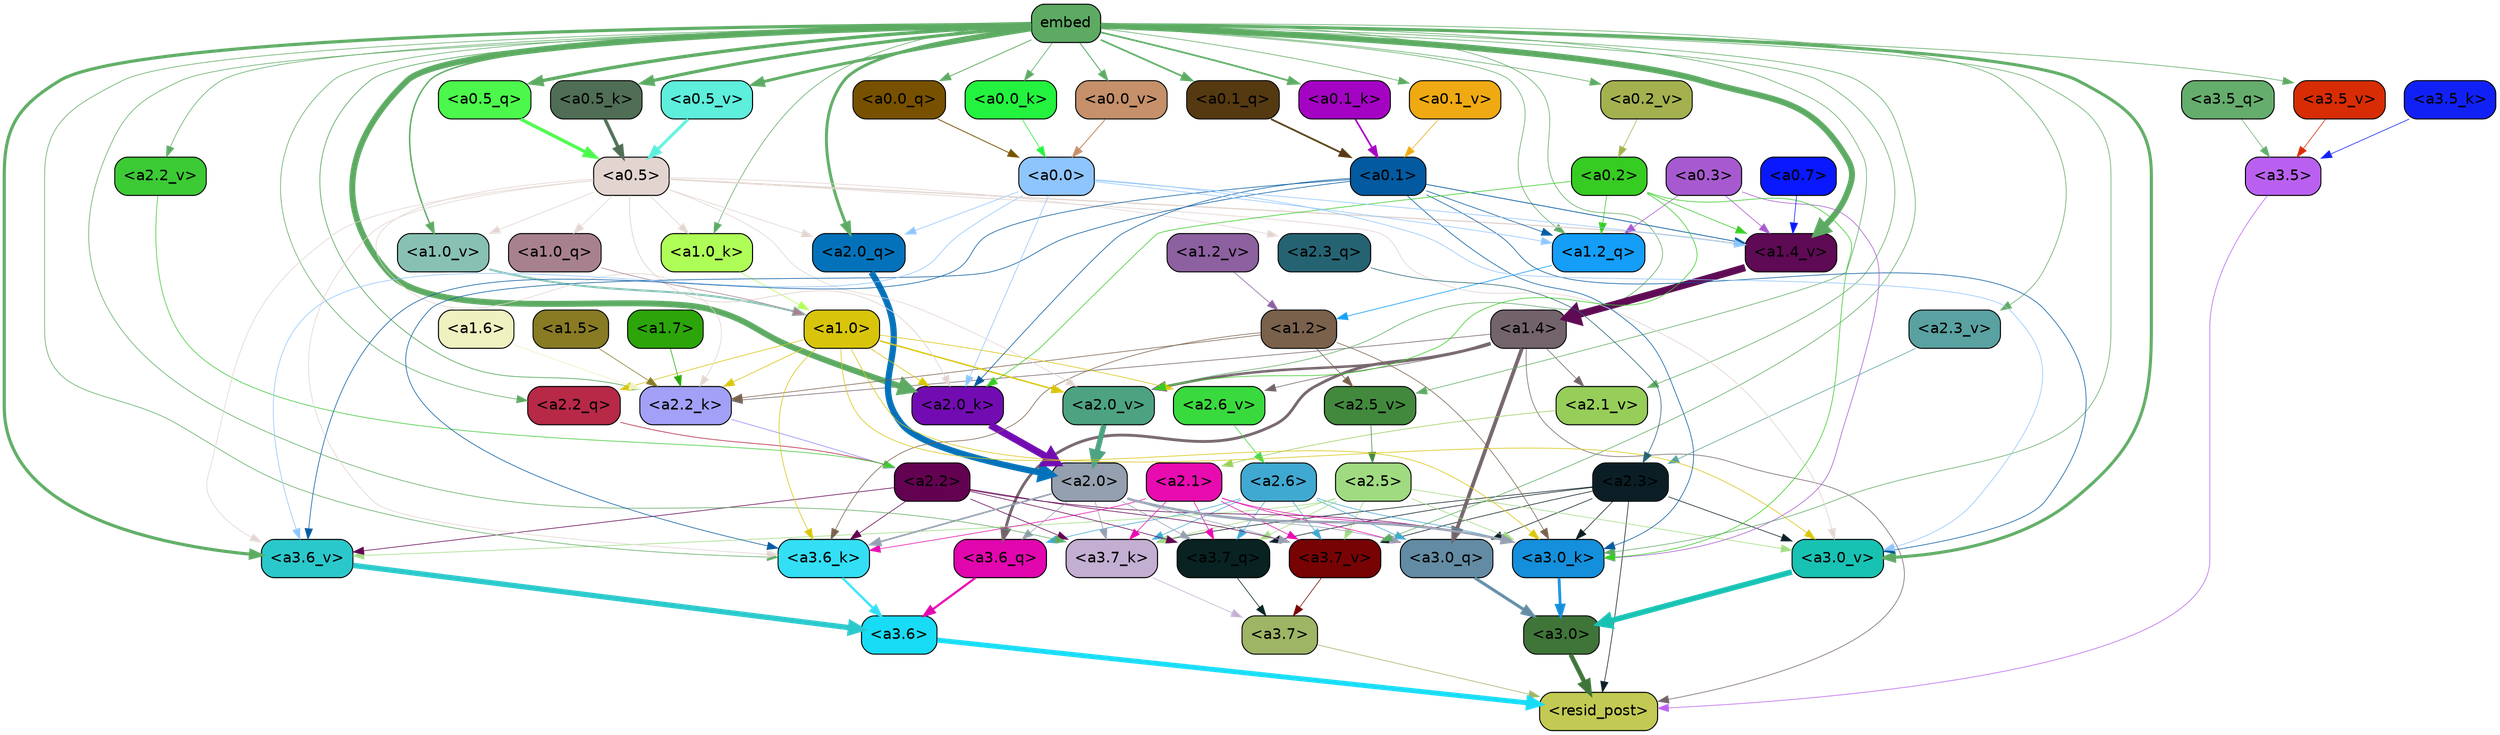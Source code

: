 strict digraph "" {
	graph [bgcolor=transparent,
		layout=dot,
		overlap=false,
		splines=true
	];
	"<a3.7>"	[color=black,
		fillcolor="#9eb566",
		fontname=Helvetica,
		shape=box,
		style="filled, rounded"];
	"<resid_post>"	[color=black,
		fillcolor="#c2ca53",
		fontname=Helvetica,
		shape=box,
		style="filled, rounded"];
	"<a3.7>" -> "<resid_post>"	[color="#9eb566",
		penwidth=0.6];
	"<a3.6>"	[color=black,
		fillcolor="#18dbf5",
		fontname=Helvetica,
		shape=box,
		style="filled, rounded"];
	"<a3.6>" -> "<resid_post>"	[color="#18dbf5",
		penwidth=4.670643210411072];
	"<a3.5>"	[color=black,
		fillcolor="#ba60f0",
		fontname=Helvetica,
		shape=box,
		style="filled, rounded"];
	"<a3.5>" -> "<resid_post>"	[color="#ba60f0",
		penwidth=0.6];
	"<a3.0>"	[color=black,
		fillcolor="#3f7539",
		fontname=Helvetica,
		shape=box,
		style="filled, rounded"];
	"<a3.0>" -> "<resid_post>"	[color="#3f7539",
		penwidth=4.246885180473328];
	"<a2.3>"	[color=black,
		fillcolor="#0b1e25",
		fontname=Helvetica,
		shape=box,
		style="filled, rounded"];
	"<a2.3>" -> "<resid_post>"	[color="#0b1e25",
		penwidth=0.6];
	"<a3.7_q>"	[color=black,
		fillcolor="#092222",
		fontname=Helvetica,
		shape=box,
		style="filled, rounded"];
	"<a2.3>" -> "<a3.7_q>"	[color="#0b1e25",
		penwidth=0.6];
	"<a3.0_q>"	[color=black,
		fillcolor="#638ca4",
		fontname=Helvetica,
		shape=box,
		style="filled, rounded"];
	"<a2.3>" -> "<a3.0_q>"	[color="#0b1e25",
		penwidth=0.6];
	"<a3.7_k>"	[color=black,
		fillcolor="#c3afd2",
		fontname=Helvetica,
		shape=box,
		style="filled, rounded"];
	"<a2.3>" -> "<a3.7_k>"	[color="#0b1e25",
		penwidth=0.6];
	"<a3.0_k>"	[color=black,
		fillcolor="#148fdb",
		fontname=Helvetica,
		shape=box,
		style="filled, rounded"];
	"<a2.3>" -> "<a3.0_k>"	[color="#0b1e25",
		penwidth=0.6];
	"<a3.7_v>"	[color=black,
		fillcolor="#770304",
		fontname=Helvetica,
		shape=box,
		style="filled, rounded"];
	"<a2.3>" -> "<a3.7_v>"	[color="#0b1e25",
		penwidth=0.6];
	"<a3.0_v>"	[color=black,
		fillcolor="#18c2b3",
		fontname=Helvetica,
		shape=box,
		style="filled, rounded"];
	"<a2.3>" -> "<a3.0_v>"	[color="#0b1e25",
		penwidth=0.6];
	"<a1.4>"	[color=black,
		fillcolor="#73636b",
		fontname=Helvetica,
		shape=box,
		style="filled, rounded"];
	"<a1.4>" -> "<resid_post>"	[color="#73636b",
		penwidth=0.6];
	"<a3.6_q>"	[color=black,
		fillcolor="#e206ae",
		fontname=Helvetica,
		shape=box,
		style="filled, rounded"];
	"<a1.4>" -> "<a3.6_q>"	[color="#73636b",
		penwidth=2.6487714648246765];
	"<a1.4>" -> "<a3.0_q>"	[color="#73636b",
		penwidth=3.477886103093624];
	"<a2.2_k>"	[color=black,
		fillcolor="#a2a0f7",
		fontname=Helvetica,
		shape=box,
		style="filled, rounded"];
	"<a1.4>" -> "<a2.2_k>"	[color="#73636b",
		penwidth=0.6];
	"<a2.6_v>"	[color=black,
		fillcolor="#39da3e",
		fontname=Helvetica,
		shape=box,
		style="filled, rounded"];
	"<a1.4>" -> "<a2.6_v>"	[color="#73636b",
		penwidth=0.6];
	"<a2.1_v>"	[color=black,
		fillcolor="#97ce59",
		fontname=Helvetica,
		shape=box,
		style="filled, rounded"];
	"<a1.4>" -> "<a2.1_v>"	[color="#73636b",
		penwidth=0.6];
	"<a2.0_v>"	[color=black,
		fillcolor="#4da381",
		fontname=Helvetica,
		shape=box,
		style="filled, rounded"];
	"<a1.4>" -> "<a2.0_v>"	[color="#73636b",
		penwidth=2.3358620405197144];
	"<a3.7_q>" -> "<a3.7>"	[color="#092222",
		penwidth=0.6];
	"<a3.6_q>" -> "<a3.6>"	[color="#e206ae",
		penwidth=2.03758105635643];
	"<a3.5_q>"	[color=black,
		fillcolor="#65ad6c",
		fontname=Helvetica,
		shape=box,
		style="filled, rounded"];
	"<a3.5_q>" -> "<a3.5>"	[color="#65ad6c",
		penwidth=0.6];
	"<a3.0_q>" -> "<a3.0>"	[color="#638ca4",
		penwidth=2.8638100624084473];
	"<a3.7_k>" -> "<a3.7>"	[color="#c3afd2",
		penwidth=0.6];
	"<a3.6_k>"	[color=black,
		fillcolor="#33dff5",
		fontname=Helvetica,
		shape=box,
		style="filled, rounded"];
	"<a3.6_k>" -> "<a3.6>"	[color="#33dff5",
		penwidth=2.174198240041733];
	"<a3.5_k>"	[color=black,
		fillcolor="#1121f5",
		fontname=Helvetica,
		shape=box,
		style="filled, rounded"];
	"<a3.5_k>" -> "<a3.5>"	[color="#1121f5",
		penwidth=0.6];
	"<a3.0_k>" -> "<a3.0>"	[color="#148fdb",
		penwidth=2.6274144649505615];
	"<a3.7_v>" -> "<a3.7>"	[color="#770304",
		penwidth=0.6];
	"<a3.6_v>"	[color=black,
		fillcolor="#2bc8cb",
		fontname=Helvetica,
		shape=box,
		style="filled, rounded"];
	"<a3.6_v>" -> "<a3.6>"	[color="#2bc8cb",
		penwidth=5.002329230308533];
	"<a3.5_v>"	[color=black,
		fillcolor="#d82c05",
		fontname=Helvetica,
		shape=box,
		style="filled, rounded"];
	"<a3.5_v>" -> "<a3.5>"	[color="#d82c05",
		penwidth=0.6];
	"<a3.0_v>" -> "<a3.0>"	[color="#18c2b3",
		penwidth=5.188832879066467];
	"<a2.6>"	[color=black,
		fillcolor="#40a9d1",
		fontname=Helvetica,
		shape=box,
		style="filled, rounded"];
	"<a2.6>" -> "<a3.7_q>"	[color="#40a9d1",
		penwidth=0.6];
	"<a2.6>" -> "<a3.6_q>"	[color="#40a9d1",
		penwidth=0.6];
	"<a2.6>" -> "<a3.0_q>"	[color="#40a9d1",
		penwidth=0.6];
	"<a2.6>" -> "<a3.7_k>"	[color="#40a9d1",
		penwidth=0.6];
	"<a2.6>" -> "<a3.0_k>"	[color="#40a9d1",
		penwidth=0.6];
	"<a2.6>" -> "<a3.7_v>"	[color="#40a9d1",
		penwidth=0.6];
	"<a2.5>"	[color=black,
		fillcolor="#a0db81",
		fontname=Helvetica,
		shape=box,
		style="filled, rounded"];
	"<a2.5>" -> "<a3.7_q>"	[color="#a0db81",
		penwidth=0.6];
	"<a2.5>" -> "<a3.7_k>"	[color="#a0db81",
		penwidth=0.6];
	"<a2.5>" -> "<a3.0_k>"	[color="#a0db81",
		penwidth=0.6];
	"<a2.5>" -> "<a3.7_v>"	[color="#a0db81",
		penwidth=0.6];
	"<a2.5>" -> "<a3.6_v>"	[color="#a0db81",
		penwidth=0.6];
	"<a2.5>" -> "<a3.0_v>"	[color="#a0db81",
		penwidth=0.6];
	"<a2.2>"	[color=black,
		fillcolor="#620251",
		fontname=Helvetica,
		shape=box,
		style="filled, rounded"];
	"<a2.2>" -> "<a3.7_q>"	[color="#620251",
		penwidth=0.6];
	"<a2.2>" -> "<a3.7_k>"	[color="#620251",
		penwidth=0.6];
	"<a2.2>" -> "<a3.6_k>"	[color="#620251",
		penwidth=0.6];
	"<a2.2>" -> "<a3.0_k>"	[color="#620251",
		penwidth=0.6];
	"<a2.2>" -> "<a3.7_v>"	[color="#620251",
		penwidth=0.6];
	"<a2.2>" -> "<a3.6_v>"	[color="#620251",
		penwidth=0.6];
	"<a2.1>"	[color=black,
		fillcolor="#e80baf",
		fontname=Helvetica,
		shape=box,
		style="filled, rounded"];
	"<a2.1>" -> "<a3.7_q>"	[color="#e80baf",
		penwidth=0.6];
	"<a2.1>" -> "<a3.0_q>"	[color="#e80baf",
		penwidth=0.6];
	"<a2.1>" -> "<a3.7_k>"	[color="#e80baf",
		penwidth=0.6];
	"<a2.1>" -> "<a3.6_k>"	[color="#e80baf",
		penwidth=0.6];
	"<a2.1>" -> "<a3.0_k>"	[color="#e80baf",
		penwidth=0.6];
	"<a2.1>" -> "<a3.7_v>"	[color="#e80baf",
		penwidth=0.6];
	"<a2.0>"	[color=black,
		fillcolor="#949faf",
		fontname=Helvetica,
		shape=box,
		style="filled, rounded"];
	"<a2.0>" -> "<a3.7_q>"	[color="#949faf",
		penwidth=0.6];
	"<a2.0>" -> "<a3.6_q>"	[color="#949faf",
		penwidth=0.6];
	"<a2.0>" -> "<a3.0_q>"	[color="#949faf",
		penwidth=0.6];
	"<a2.0>" -> "<a3.7_k>"	[color="#949faf",
		penwidth=0.6];
	"<a2.0>" -> "<a3.6_k>"	[color="#949faf",
		penwidth=1.5417278409004211];
	"<a2.0>" -> "<a3.0_k>"	[color="#949faf",
		penwidth=2.23091459274292];
	"<a2.0>" -> "<a3.7_v>"	[color="#949faf",
		penwidth=0.6];
	embed	[color=black,
		fillcolor="#5daa63",
		fontname=Helvetica,
		shape=box,
		style="filled, rounded"];
	embed -> "<a3.7_k>"	[color="#5daa63",
		penwidth=0.6];
	embed -> "<a3.6_k>"	[color="#5daa63",
		penwidth=0.6];
	embed -> "<a3.0_k>"	[color="#5daa63",
		penwidth=0.6];
	embed -> "<a3.7_v>"	[color="#5daa63",
		penwidth=0.6];
	embed -> "<a3.6_v>"	[color="#5daa63",
		penwidth=2.9511587619781494];
	embed -> "<a3.5_v>"	[color="#5daa63",
		penwidth=0.6];
	embed -> "<a3.0_v>"	[color="#5daa63",
		penwidth=2.8577730655670166];
	"<a2.2_q>"	[color=black,
		fillcolor="#b72947",
		fontname=Helvetica,
		shape=box,
		style="filled, rounded"];
	embed -> "<a2.2_q>"	[color="#5daa63",
		penwidth=0.6];
	"<a2.0_q>"	[color=black,
		fillcolor="#0472ba",
		fontname=Helvetica,
		shape=box,
		style="filled, rounded"];
	embed -> "<a2.0_q>"	[color="#5daa63",
		penwidth=2.7340729534626007];
	embed -> "<a2.2_k>"	[color="#5daa63",
		penwidth=0.69573974609375];
	"<a2.0_k>"	[color=black,
		fillcolor="#720cb2",
		fontname=Helvetica,
		shape=box,
		style="filled, rounded"];
	embed -> "<a2.0_k>"	[color="#5daa63",
		penwidth=5.629883050918579];
	"<a2.5_v>"	[color=black,
		fillcolor="#42893d",
		fontname=Helvetica,
		shape=box,
		style="filled, rounded"];
	embed -> "<a2.5_v>"	[color="#5daa63",
		penwidth=0.6];
	"<a2.3_v>"	[color=black,
		fillcolor="#59a2a1",
		fontname=Helvetica,
		shape=box,
		style="filled, rounded"];
	embed -> "<a2.3_v>"	[color="#5daa63",
		penwidth=0.6];
	"<a2.2_v>"	[color=black,
		fillcolor="#3cca35",
		fontname=Helvetica,
		shape=box,
		style="filled, rounded"];
	embed -> "<a2.2_v>"	[color="#5daa63",
		penwidth=0.6];
	embed -> "<a2.1_v>"	[color="#5daa63",
		penwidth=0.6];
	embed -> "<a2.0_v>"	[color="#5daa63",
		penwidth=0.6];
	"<a1.2_q>"	[color=black,
		fillcolor="#149ef8",
		fontname=Helvetica,
		shape=box,
		style="filled, rounded"];
	embed -> "<a1.2_q>"	[color="#5daa63",
		penwidth=0.6];
	"<a1.0_k>"	[color=black,
		fillcolor="#affd57",
		fontname=Helvetica,
		shape=box,
		style="filled, rounded"];
	embed -> "<a1.0_k>"	[color="#5daa63",
		penwidth=0.6];
	"<a1.4_v>"	[color=black,
		fillcolor="#5e0a54",
		fontname=Helvetica,
		shape=box,
		style="filled, rounded"];
	embed -> "<a1.4_v>"	[color="#5daa63",
		penwidth=5.6260271072387695];
	"<a1.0_v>"	[color=black,
		fillcolor="#88c1b4",
		fontname=Helvetica,
		shape=box,
		style="filled, rounded"];
	embed -> "<a1.0_v>"	[color="#5daa63",
		penwidth=1.3646823167800903];
	"<a0.5_q>"	[color=black,
		fillcolor="#4cf84c",
		fontname=Helvetica,
		shape=box,
		style="filled, rounded"];
	embed -> "<a0.5_q>"	[color="#5daa63",
		penwidth=3.166852906346321];
	"<a0.1_q>"	[color=black,
		fillcolor="#553911",
		fontname=Helvetica,
		shape=box,
		style="filled, rounded"];
	embed -> "<a0.1_q>"	[color="#5daa63",
		penwidth=1.6300896406173706];
	"<a0.0_q>"	[color=black,
		fillcolor="#775100",
		fontname=Helvetica,
		shape=box,
		style="filled, rounded"];
	embed -> "<a0.0_q>"	[color="#5daa63",
		penwidth=0.7752745151519775];
	"<a0.5_k>"	[color=black,
		fillcolor="#4f6e55",
		fontname=Helvetica,
		shape=box,
		style="filled, rounded"];
	embed -> "<a0.5_k>"	[color="#5daa63",
		penwidth=3.003387402743101];
	"<a0.1_k>"	[color=black,
		fillcolor="#a403c4",
		fontname=Helvetica,
		shape=box,
		style="filled, rounded"];
	embed -> "<a0.1_k>"	[color="#5daa63",
		penwidth=1.6119658946990967];
	"<a0.0_k>"	[color=black,
		fillcolor="#23f23e",
		fontname=Helvetica,
		shape=box,
		style="filled, rounded"];
	embed -> "<a0.0_k>"	[color="#5daa63",
		penwidth=0.6360986232757568];
	"<a0.5_v>"	[color=black,
		fillcolor="#5deedc",
		fontname=Helvetica,
		shape=box,
		style="filled, rounded"];
	embed -> "<a0.5_v>"	[color="#5daa63",
		penwidth=2.755969077348709];
	"<a0.2_v>"	[color=black,
		fillcolor="#a5b14f",
		fontname=Helvetica,
		shape=box,
		style="filled, rounded"];
	embed -> "<a0.2_v>"	[color="#5daa63",
		penwidth=0.6];
	"<a0.1_v>"	[color=black,
		fillcolor="#efa912",
		fontname=Helvetica,
		shape=box,
		style="filled, rounded"];
	embed -> "<a0.1_v>"	[color="#5daa63",
		penwidth=0.6];
	"<a0.0_v>"	[color=black,
		fillcolor="#c5906a",
		fontname=Helvetica,
		shape=box,
		style="filled, rounded"];
	embed -> "<a0.0_v>"	[color="#5daa63",
		penwidth=0.8692417144775391];
	"<a1.2>"	[color=black,
		fillcolor="#79614c",
		fontname=Helvetica,
		shape=box,
		style="filled, rounded"];
	"<a1.2>" -> "<a3.6_k>"	[color="#79614c",
		penwidth=0.6];
	"<a1.2>" -> "<a3.0_k>"	[color="#79614c",
		penwidth=0.6];
	"<a1.2>" -> "<a2.2_k>"	[color="#79614c",
		penwidth=0.6];
	"<a1.2>" -> "<a2.5_v>"	[color="#79614c",
		penwidth=0.6];
	"<a1.0>"	[color=black,
		fillcolor="#d8c50b",
		fontname=Helvetica,
		shape=box,
		style="filled, rounded"];
	"<a1.0>" -> "<a3.6_k>"	[color="#d8c50b",
		penwidth=0.6];
	"<a1.0>" -> "<a3.0_k>"	[color="#d8c50b",
		penwidth=0.6];
	"<a1.0>" -> "<a3.0_v>"	[color="#d8c50b",
		penwidth=0.6];
	"<a1.0>" -> "<a2.2_q>"	[color="#d8c50b",
		penwidth=0.6];
	"<a1.0>" -> "<a2.2_k>"	[color="#d8c50b",
		penwidth=0.6];
	"<a1.0>" -> "<a2.0_k>"	[color="#d8c50b",
		penwidth=0.6];
	"<a1.0>" -> "<a2.6_v>"	[color="#d8c50b",
		penwidth=0.6];
	"<a1.0>" -> "<a2.0_v>"	[color="#d8c50b",
		penwidth=1.3103609085083008];
	"<a0.5>"	[color=black,
		fillcolor="#e2d4cf",
		fontname=Helvetica,
		shape=box,
		style="filled, rounded"];
	"<a0.5>" -> "<a3.6_k>"	[color="#e2d4cf",
		penwidth=0.6];
	"<a0.5>" -> "<a3.6_v>"	[color="#e2d4cf",
		penwidth=0.6];
	"<a0.5>" -> "<a3.0_v>"	[color="#e2d4cf",
		penwidth=0.6446345448493958];
	"<a2.3_q>"	[color=black,
		fillcolor="#256373",
		fontname=Helvetica,
		shape=box,
		style="filled, rounded"];
	"<a0.5>" -> "<a2.3_q>"	[color="#e2d4cf",
		penwidth=0.6];
	"<a0.5>" -> "<a2.0_q>"	[color="#e2d4cf",
		penwidth=0.6];
	"<a0.5>" -> "<a2.2_k>"	[color="#e2d4cf",
		penwidth=0.6];
	"<a0.5>" -> "<a2.0_k>"	[color="#e2d4cf",
		penwidth=0.7065601348876953];
	"<a0.5>" -> "<a2.0_v>"	[color="#e2d4cf",
		penwidth=0.6];
	"<a1.0_q>"	[color=black,
		fillcolor="#a8818f",
		fontname=Helvetica,
		shape=box,
		style="filled, rounded"];
	"<a0.5>" -> "<a1.0_q>"	[color="#e2d4cf",
		penwidth=0.6];
	"<a0.5>" -> "<a1.0_k>"	[color="#e2d4cf",
		penwidth=0.6];
	"<a0.5>" -> "<a1.4_v>"	[color="#e2d4cf",
		penwidth=1.1228110790252686];
	"<a0.5>" -> "<a1.0_v>"	[color="#e2d4cf",
		penwidth=0.6];
	"<a0.1>"	[color=black,
		fillcolor="#035aa0",
		fontname=Helvetica,
		shape=box,
		style="filled, rounded"];
	"<a0.1>" -> "<a3.6_k>"	[color="#035aa0",
		penwidth=0.6];
	"<a0.1>" -> "<a3.0_k>"	[color="#035aa0",
		penwidth=0.6];
	"<a0.1>" -> "<a3.6_v>"	[color="#035aa0",
		penwidth=0.6];
	"<a0.1>" -> "<a3.0_v>"	[color="#035aa0",
		penwidth=0.6];
	"<a0.1>" -> "<a2.0_k>"	[color="#035aa0",
		penwidth=0.6];
	"<a0.1>" -> "<a1.2_q>"	[color="#035aa0",
		penwidth=0.6];
	"<a0.1>" -> "<a1.4_v>"	[color="#035aa0",
		penwidth=0.7182521820068359];
	"<a0.3>"	[color=black,
		fillcolor="#a75acf",
		fontname=Helvetica,
		shape=box,
		style="filled, rounded"];
	"<a0.3>" -> "<a3.0_k>"	[color="#a75acf",
		penwidth=0.6];
	"<a0.3>" -> "<a1.2_q>"	[color="#a75acf",
		penwidth=0.6];
	"<a0.3>" -> "<a1.4_v>"	[color="#a75acf",
		penwidth=0.6];
	"<a0.2>"	[color=black,
		fillcolor="#36cc22",
		fontname=Helvetica,
		shape=box,
		style="filled, rounded"];
	"<a0.2>" -> "<a3.0_k>"	[color="#36cc22",
		penwidth=0.6];
	"<a0.2>" -> "<a2.0_k>"	[color="#36cc22",
		penwidth=0.6];
	"<a0.2>" -> "<a2.0_v>"	[color="#36cc22",
		penwidth=0.6];
	"<a0.2>" -> "<a1.2_q>"	[color="#36cc22",
		penwidth=0.6];
	"<a0.2>" -> "<a1.4_v>"	[color="#36cc22",
		penwidth=0.6];
	"<a0.0>"	[color=black,
		fillcolor="#8ec5fd",
		fontname=Helvetica,
		shape=box,
		style="filled, rounded"];
	"<a0.0>" -> "<a3.6_v>"	[color="#8ec5fd",
		penwidth=0.6];
	"<a0.0>" -> "<a3.0_v>"	[color="#8ec5fd",
		penwidth=0.6];
	"<a0.0>" -> "<a2.0_q>"	[color="#8ec5fd",
		penwidth=0.6];
	"<a0.0>" -> "<a2.0_k>"	[color="#8ec5fd",
		penwidth=0.6];
	"<a0.0>" -> "<a1.2_q>"	[color="#8ec5fd",
		penwidth=0.6];
	"<a0.0>" -> "<a1.4_v>"	[color="#8ec5fd",
		penwidth=0.6];
	"<a2.3_q>" -> "<a2.3>"	[color="#256373",
		penwidth=0.6];
	"<a2.2_q>" -> "<a2.2>"	[color="#b72947",
		penwidth=0.6407594680786133];
	"<a2.0_q>" -> "<a2.0>"	[color="#0472ba",
		penwidth=5.885338068008423];
	"<a2.2_k>" -> "<a2.2>"	[color="#a2a0f7",
		penwidth=0.7811911106109619];
	"<a2.0_k>" -> "<a2.0>"	[color="#720cb2",
		penwidth=6.657835483551025];
	"<a2.6_v>" -> "<a2.6>"	[color="#39da3e",
		penwidth=0.6];
	"<a2.5_v>" -> "<a2.5>"	[color="#42893d",
		penwidth=0.6];
	"<a2.3_v>" -> "<a2.3>"	[color="#59a2a1",
		penwidth=0.6];
	"<a2.2_v>" -> "<a2.2>"	[color="#3cca35",
		penwidth=0.6];
	"<a2.1_v>" -> "<a2.1>"	[color="#97ce59",
		penwidth=0.6];
	"<a2.0_v>" -> "<a2.0>"	[color="#4da381",
		penwidth=5.070239782333374];
	"<a1.7>"	[color=black,
		fillcolor="#2ba509",
		fontname=Helvetica,
		shape=box,
		style="filled, rounded"];
	"<a1.7>" -> "<a2.2_k>"	[color="#2ba509",
		penwidth=0.6];
	"<a1.6>"	[color=black,
		fillcolor="#eef1c0",
		fontname=Helvetica,
		shape=box,
		style="filled, rounded"];
	"<a1.6>" -> "<a2.2_k>"	[color="#eef1c0",
		penwidth=0.6];
	"<a1.5>"	[color=black,
		fillcolor="#887b24",
		fontname=Helvetica,
		shape=box,
		style="filled, rounded"];
	"<a1.5>" -> "<a2.2_k>"	[color="#887b24",
		penwidth=0.6];
	"<a1.2_q>" -> "<a1.2>"	[color="#149ef8",
		penwidth=0.6509807109832764];
	"<a1.0_q>" -> "<a1.0>"	[color="#a8818f",
		penwidth=0.6];
	"<a1.0_k>" -> "<a1.0>"	[color="#affd57",
		penwidth=0.6];
	"<a1.4_v>" -> "<a1.4>"	[color="#5e0a54",
		penwidth=6.8020641803741455];
	"<a1.2_v>"	[color=black,
		fillcolor="#8d60a0",
		fontname=Helvetica,
		shape=box,
		style="filled, rounded"];
	"<a1.2_v>" -> "<a1.2>"	[color="#8d60a0",
		penwidth=0.6];
	"<a1.0_v>" -> "<a1.0>"	[color="#88c1b4",
		penwidth=1.9194684028625488];
	"<a0.7>"	[color=black,
		fillcolor="#0918ff",
		fontname=Helvetica,
		shape=box,
		style="filled, rounded"];
	"<a0.7>" -> "<a1.4_v>"	[color="#0918ff",
		penwidth=0.6];
	"<a0.5_q>" -> "<a0.5>"	[color="#4cf84c",
		penwidth=3.1389458179473877];
	"<a0.1_q>" -> "<a0.1>"	[color="#553911",
		penwidth=1.6300894021987915];
	"<a0.0_q>" -> "<a0.0>"	[color="#775100",
		penwidth=0.7752697467803955];
	"<a0.5_k>" -> "<a0.5>"	[color="#4f6e55",
		penwidth=3.0673399455845356];
	"<a0.1_k>" -> "<a0.1>"	[color="#a403c4",
		penwidth=1.5990318059921265];
	"<a0.0_k>" -> "<a0.0>"	[color="#23f23e",
		penwidth=0.6266229152679443];
	"<a0.5_v>" -> "<a0.5>"	[color="#5deedc",
		penwidth=2.801039695739746];
	"<a0.2_v>" -> "<a0.2>"	[color="#a5b14f",
		penwidth=0.6];
	"<a0.1_v>" -> "<a0.1>"	[color="#efa912",
		penwidth=0.6];
	"<a0.0_v>" -> "<a0.0>"	[color="#c5906a",
		penwidth=0.8729791641235352];
}
